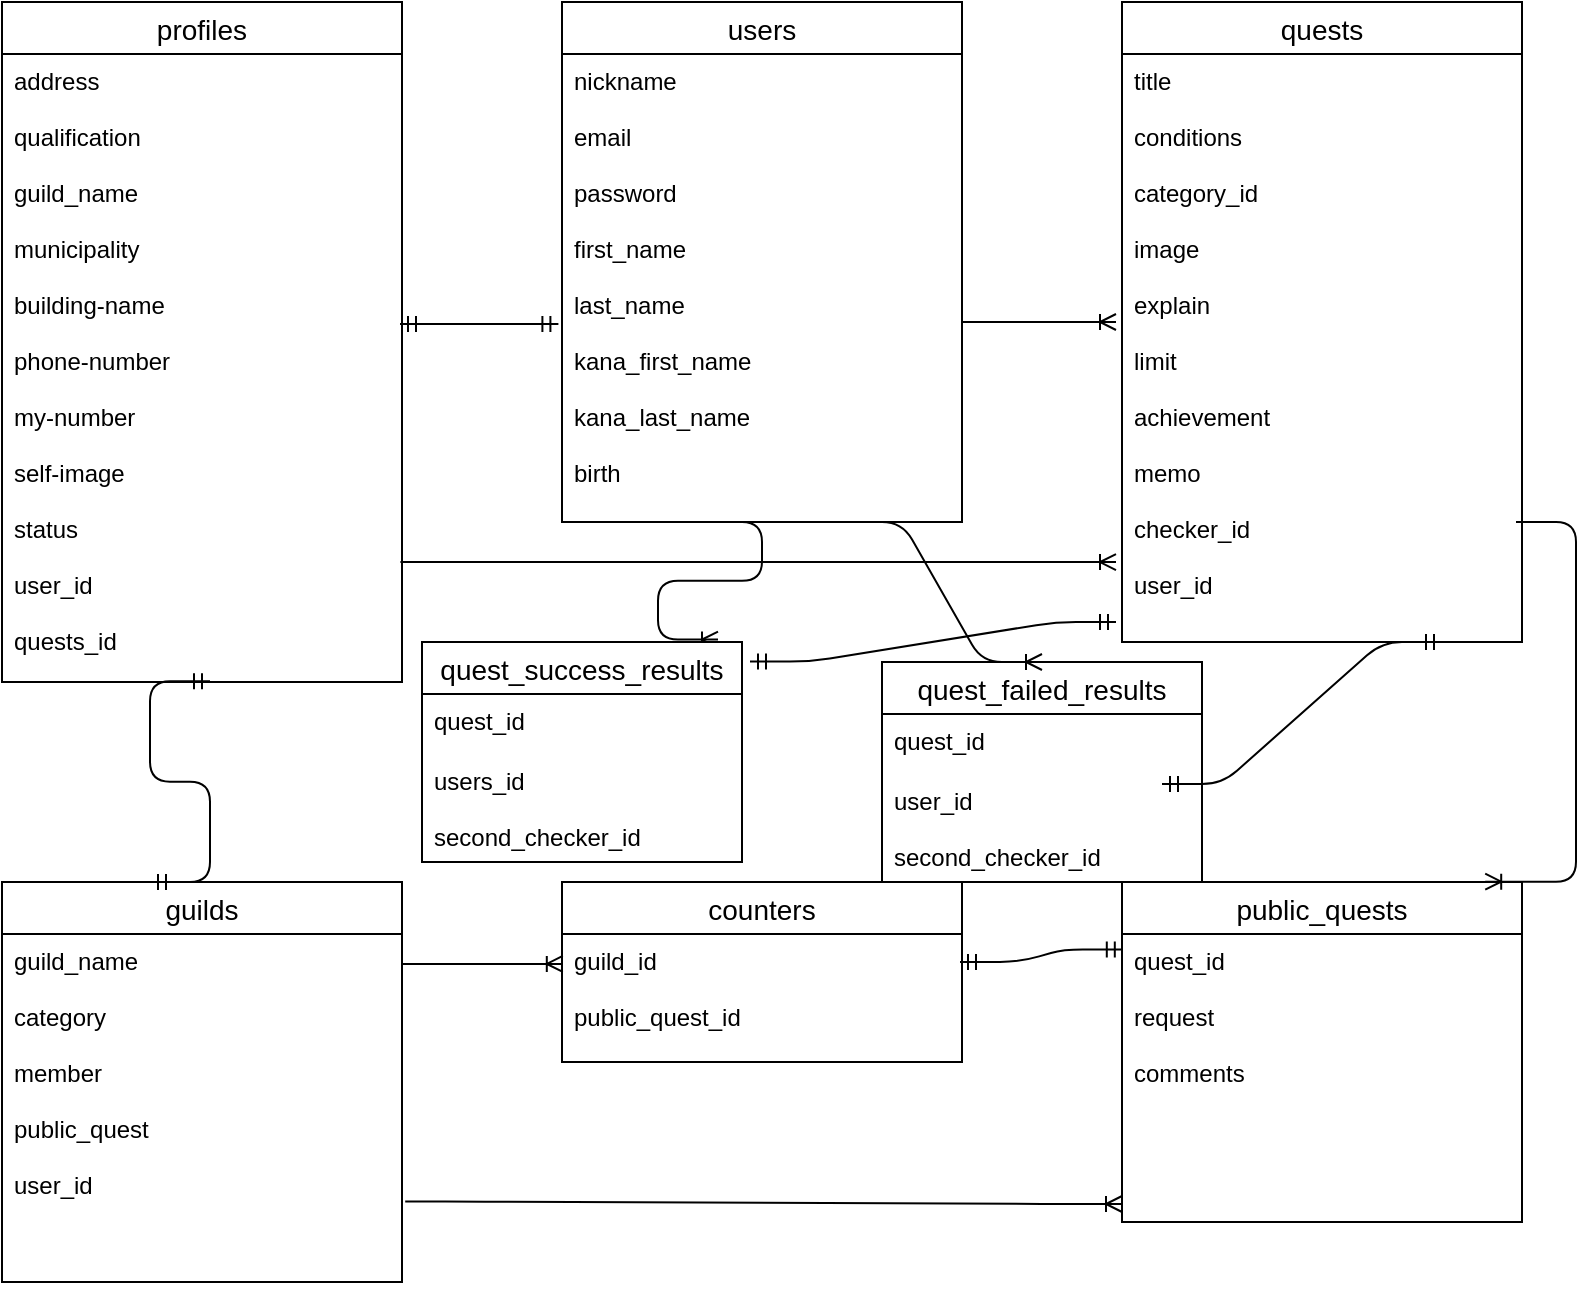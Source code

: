 <mxfile>
    <diagram id="ILMhSf231Yd1JKIw2YNZ" name="ページ1">
        <mxGraphModel dx="884" dy="558" grid="1" gridSize="10" guides="1" tooltips="1" connect="1" arrows="1" fold="1" page="1" pageScale="1" pageWidth="827" pageHeight="1169" math="0" shadow="0">
            <root>
                <mxCell id="0"/>
                <mxCell id="1" parent="0"/>
                <mxCell id="2" value="users" style="swimlane;fontStyle=0;childLayout=stackLayout;horizontal=1;startSize=26;horizontalStack=0;resizeParent=1;resizeParentMax=0;resizeLast=0;collapsible=1;marginBottom=0;align=center;fontSize=14;" parent="1" vertex="1">
                    <mxGeometry x="320" y="40" width="200" height="260" as="geometry"/>
                </mxCell>
                <mxCell id="5" value="nickname&#10;&#10;email&#10;&#10;password&#10;&#10;first_name&#10;&#10;last_name&#10;&#10;kana_first_name&#10;&#10;kana_last_name&#10;&#10;birth&#10;&#10;" style="text;strokeColor=none;fillColor=none;spacingLeft=4;spacingRight=4;overflow=hidden;rotatable=0;points=[[0,0.5],[1,0.5]];portConstraint=eastwest;fontSize=12;" parent="2" vertex="1">
                    <mxGeometry y="26" width="200" height="234" as="geometry"/>
                </mxCell>
                <mxCell id="51" value="" style="edgeStyle=entityRelationEdgeStyle;fontSize=12;html=1;endArrow=ERoneToMany;entryX=0.925;entryY=-0.011;entryDx=0;entryDy=0;entryPerimeter=0;" edge="1" parent="2" target="39">
                    <mxGeometry width="100" height="100" relative="1" as="geometry">
                        <mxPoint x="70" y="260" as="sourcePoint"/>
                        <mxPoint x="170" y="310" as="targetPoint"/>
                    </mxGeometry>
                </mxCell>
                <mxCell id="7" value="quests" style="swimlane;fontStyle=0;childLayout=stackLayout;horizontal=1;startSize=26;horizontalStack=0;resizeParent=1;resizeParentMax=0;resizeLast=0;collapsible=1;marginBottom=0;align=center;fontSize=14;" parent="1" vertex="1">
                    <mxGeometry x="600" y="40" width="200" height="320" as="geometry"/>
                </mxCell>
                <mxCell id="10" value="title&#10;&#10;conditions&#10;&#10;category_id&#10;&#10;image&#10;&#10;explain&#10;&#10;limit&#10;&#10;achievement&#10;&#10;memo&#10;&#10;checker_id&#10;&#10;user_id" style="text;strokeColor=none;fillColor=none;spacingLeft=4;spacingRight=4;overflow=hidden;rotatable=0;points=[[0,0.5],[1,0.5]];portConstraint=eastwest;fontSize=12;" parent="7" vertex="1">
                    <mxGeometry y="26" width="200" height="294" as="geometry"/>
                </mxCell>
                <mxCell id="11" value="guilds" style="swimlane;fontStyle=0;childLayout=stackLayout;horizontal=1;startSize=26;horizontalStack=0;resizeParent=1;resizeParentMax=0;resizeLast=0;collapsible=1;marginBottom=0;align=center;fontSize=14;" parent="1" vertex="1">
                    <mxGeometry x="40" y="480" width="200" height="200" as="geometry"/>
                </mxCell>
                <mxCell id="14" value="guild_name&#10;&#10;category&#10;&#10;member&#10;&#10;public_quest&#10;&#10;user_id" style="text;strokeColor=none;fillColor=none;spacingLeft=4;spacingRight=4;overflow=hidden;rotatable=0;points=[[0,0.5],[1,0.5]];portConstraint=eastwest;fontSize=12;" parent="11" vertex="1">
                    <mxGeometry y="26" width="200" height="174" as="geometry"/>
                </mxCell>
                <mxCell id="15" value="profiles" style="swimlane;fontStyle=0;childLayout=stackLayout;horizontal=1;startSize=26;horizontalStack=0;resizeParent=1;resizeParentMax=0;resizeLast=0;collapsible=1;marginBottom=0;align=center;fontSize=14;" parent="1" vertex="1">
                    <mxGeometry x="40" y="40" width="200" height="340" as="geometry"/>
                </mxCell>
                <mxCell id="16" value="address&#10;&#10;qualification&#10;&#10;guild_name&#10;&#10;municipality&#10;&#10;building-name&#10;&#10;phone-number&#10;&#10;my-number&#10;&#10;self-image&#10;&#10;status&#10;&#10;user_id&#10;&#10;quests_id" style="text;strokeColor=none;fillColor=none;spacingLeft=4;spacingRight=4;overflow=hidden;rotatable=0;points=[[0,0.5],[1,0.5]];portConstraint=eastwest;fontSize=12;" parent="15" vertex="1">
                    <mxGeometry y="26" width="200" height="314" as="geometry"/>
                </mxCell>
                <mxCell id="19" value="public_quests" style="swimlane;fontStyle=0;childLayout=stackLayout;horizontal=1;startSize=26;horizontalStack=0;resizeParent=1;resizeParentMax=0;resizeLast=0;collapsible=1;marginBottom=0;align=center;fontSize=14;" parent="1" vertex="1">
                    <mxGeometry x="600" y="480" width="200" height="170" as="geometry"/>
                </mxCell>
                <mxCell id="20" value="quest_id&#10;&#10;request&#10;&#10;comments" style="text;strokeColor=none;fillColor=none;spacingLeft=4;spacingRight=4;overflow=hidden;rotatable=0;points=[[0,0.5],[1,0.5]];portConstraint=eastwest;fontSize=12;" parent="19" vertex="1">
                    <mxGeometry y="26" width="200" height="144" as="geometry"/>
                </mxCell>
                <mxCell id="25" value="" style="edgeStyle=entityRelationEdgeStyle;fontSize=12;html=1;endArrow=ERoneToMany;" parent="1" edge="1">
                    <mxGeometry width="100" height="100" relative="1" as="geometry">
                        <mxPoint x="520" y="200" as="sourcePoint"/>
                        <mxPoint x="597" y="200" as="targetPoint"/>
                    </mxGeometry>
                </mxCell>
                <mxCell id="27" value="counters" style="swimlane;fontStyle=0;childLayout=stackLayout;horizontal=1;startSize=26;horizontalStack=0;resizeParent=1;resizeParentMax=0;resizeLast=0;collapsible=1;marginBottom=0;align=center;fontSize=14;" parent="1" vertex="1">
                    <mxGeometry x="320" y="480" width="200" height="90" as="geometry"/>
                </mxCell>
                <mxCell id="28" value="guild_id&#10;&#10;public_quest_id" style="text;strokeColor=none;fillColor=none;spacingLeft=4;spacingRight=4;overflow=hidden;rotatable=0;points=[[0,0.5],[1,0.5]];portConstraint=eastwest;fontSize=12;" parent="27" vertex="1">
                    <mxGeometry y="26" width="200" height="64" as="geometry"/>
                </mxCell>
                <mxCell id="32" value="" style="edgeStyle=entityRelationEdgeStyle;fontSize=12;html=1;endArrow=ERmandOne;startArrow=ERmandOne;entryX=-0.009;entryY=0.577;entryDx=0;entryDy=0;entryPerimeter=0;" parent="1" target="5" edge="1">
                    <mxGeometry width="100" height="100" relative="1" as="geometry">
                        <mxPoint x="239" y="201" as="sourcePoint"/>
                        <mxPoint x="480" y="300" as="targetPoint"/>
                    </mxGeometry>
                </mxCell>
                <mxCell id="33" value="" style="edgeStyle=entityRelationEdgeStyle;fontSize=12;html=1;endArrow=ERoneToMany;exitX=0.996;exitY=0.809;exitDx=0;exitDy=0;exitPerimeter=0;entryX=-0.015;entryY=0.864;entryDx=0;entryDy=0;entryPerimeter=0;" parent="1" source="16" target="10" edge="1">
                    <mxGeometry width="100" height="100" relative="1" as="geometry">
                        <mxPoint x="244" y="357" as="sourcePoint"/>
                        <mxPoint x="600" y="310" as="targetPoint"/>
                    </mxGeometry>
                </mxCell>
                <mxCell id="34" value="" style="edgeStyle=entityRelationEdgeStyle;fontSize=12;html=1;endArrow=ERmandOne;startArrow=ERmandOne;entryX=0.52;entryY=0.999;entryDx=0;entryDy=0;entryPerimeter=0;" parent="1" target="16" edge="1">
                    <mxGeometry width="100" height="100" relative="1" as="geometry">
                        <mxPoint x="114" y="480" as="sourcePoint"/>
                        <mxPoint x="480" y="300" as="targetPoint"/>
                    </mxGeometry>
                </mxCell>
                <mxCell id="35" value="" style="edgeStyle=entityRelationEdgeStyle;fontSize=12;html=1;endArrow=ERoneToMany;exitX=1.002;exitY=0.086;exitDx=0;exitDy=0;exitPerimeter=0;entryX=0.002;entryY=0.234;entryDx=0;entryDy=0;entryPerimeter=0;" parent="1" source="14" target="28" edge="1">
                    <mxGeometry width="100" height="100" relative="1" as="geometry">
                        <mxPoint x="380" y="400" as="sourcePoint"/>
                        <mxPoint x="480" y="300" as="targetPoint"/>
                    </mxGeometry>
                </mxCell>
                <mxCell id="36" value="" style="edgeStyle=entityRelationEdgeStyle;fontSize=12;html=1;endArrow=ERmandOne;startArrow=ERmandOne;entryX=0.002;entryY=0.054;entryDx=0;entryDy=0;entryPerimeter=0;" parent="1" target="20" edge="1">
                    <mxGeometry width="100" height="100" relative="1" as="geometry">
                        <mxPoint x="519" y="520" as="sourcePoint"/>
                        <mxPoint x="480" y="430" as="targetPoint"/>
                    </mxGeometry>
                </mxCell>
                <mxCell id="37" value="" style="edgeStyle=entityRelationEdgeStyle;fontSize=12;html=1;endArrow=ERoneToMany;entryX=0.908;entryY=-0.001;entryDx=0;entryDy=0;entryPerimeter=0;" parent="1" target="19" edge="1">
                    <mxGeometry width="100" height="100" relative="1" as="geometry">
                        <mxPoint x="797" y="300" as="sourcePoint"/>
                        <mxPoint x="810" y="470" as="targetPoint"/>
                    </mxGeometry>
                </mxCell>
                <mxCell id="38" value="" style="edgeStyle=entityRelationEdgeStyle;fontSize=12;html=1;endArrow=ERoneToMany;exitX=1.008;exitY=0.769;exitDx=0;exitDy=0;exitPerimeter=0;" parent="1" source="14" edge="1">
                    <mxGeometry width="100" height="100" relative="1" as="geometry">
                        <mxPoint x="370" y="590" as="sourcePoint"/>
                        <mxPoint x="600" y="641" as="targetPoint"/>
                    </mxGeometry>
                </mxCell>
                <mxCell id="39" value="quest_success_results" style="swimlane;fontStyle=0;childLayout=stackLayout;horizontal=1;startSize=26;horizontalStack=0;resizeParent=1;resizeParentMax=0;resizeLast=0;collapsible=1;marginBottom=0;align=center;fontSize=14;" parent="1" vertex="1">
                    <mxGeometry x="250" y="360" width="160" height="110" as="geometry"/>
                </mxCell>
                <mxCell id="40" value="quest_id" style="text;strokeColor=none;fillColor=none;spacingLeft=4;spacingRight=4;overflow=hidden;rotatable=0;points=[[0,0.5],[1,0.5]];portConstraint=eastwest;fontSize=12;" parent="39" vertex="1">
                    <mxGeometry y="26" width="160" height="30" as="geometry"/>
                </mxCell>
                <mxCell id="41" value="users_id&#10;&#10;second_checker_id" style="text;strokeColor=none;fillColor=none;spacingLeft=4;spacingRight=4;overflow=hidden;rotatable=0;points=[[0,0.5],[1,0.5]];portConstraint=eastwest;fontSize=12;" parent="39" vertex="1">
                    <mxGeometry y="56" width="160" height="54" as="geometry"/>
                </mxCell>
                <mxCell id="43" value="" style="edgeStyle=entityRelationEdgeStyle;fontSize=12;html=1;endArrow=ERmandOne;startArrow=ERmandOne;entryX=-0.015;entryY=0.966;entryDx=0;entryDy=0;entryPerimeter=0;exitX=1.025;exitY=0.089;exitDx=0;exitDy=0;exitPerimeter=0;" parent="1" source="39" target="10" edge="1">
                    <mxGeometry width="100" height="100" relative="1" as="geometry">
                        <mxPoint x="420" y="500" as="sourcePoint"/>
                        <mxPoint x="520" y="400" as="targetPoint"/>
                    </mxGeometry>
                </mxCell>
                <mxCell id="52" value="quest_failed_results" style="swimlane;fontStyle=0;childLayout=stackLayout;horizontal=1;startSize=26;horizontalStack=0;resizeParent=1;resizeParentMax=0;resizeLast=0;collapsible=1;marginBottom=0;align=center;fontSize=14;" vertex="1" parent="1">
                    <mxGeometry x="480" y="370" width="160" height="110" as="geometry"/>
                </mxCell>
                <mxCell id="53" value="quest_id" style="text;strokeColor=none;fillColor=none;spacingLeft=4;spacingRight=4;overflow=hidden;rotatable=0;points=[[0,0.5],[1,0.5]];portConstraint=eastwest;fontSize=12;" vertex="1" parent="52">
                    <mxGeometry y="26" width="160" height="30" as="geometry"/>
                </mxCell>
                <mxCell id="54" value="user_id&#10;&#10;second_checker_id" style="text;strokeColor=none;fillColor=none;spacingLeft=4;spacingRight=4;overflow=hidden;rotatable=0;points=[[0,0.5],[1,0.5]];portConstraint=eastwest;fontSize=12;" vertex="1" parent="52">
                    <mxGeometry y="56" width="160" height="54" as="geometry"/>
                </mxCell>
                <mxCell id="56" value="" style="edgeStyle=entityRelationEdgeStyle;fontSize=12;html=1;endArrow=ERoneToMany;entryX=0.5;entryY=0;entryDx=0;entryDy=0;" edge="1" parent="1" target="52">
                    <mxGeometry width="100" height="100" relative="1" as="geometry">
                        <mxPoint x="460" y="300" as="sourcePoint"/>
                        <mxPoint x="560" y="200" as="targetPoint"/>
                    </mxGeometry>
                </mxCell>
                <mxCell id="57" value="" style="edgeStyle=entityRelationEdgeStyle;fontSize=12;html=1;endArrow=ERmandOne;startArrow=ERmandOne;" edge="1" parent="1">
                    <mxGeometry width="100" height="100" relative="1" as="geometry">
                        <mxPoint x="620" y="431" as="sourcePoint"/>
                        <mxPoint x="760" y="360" as="targetPoint"/>
                    </mxGeometry>
                </mxCell>
            </root>
        </mxGraphModel>
    </diagram>
</mxfile>